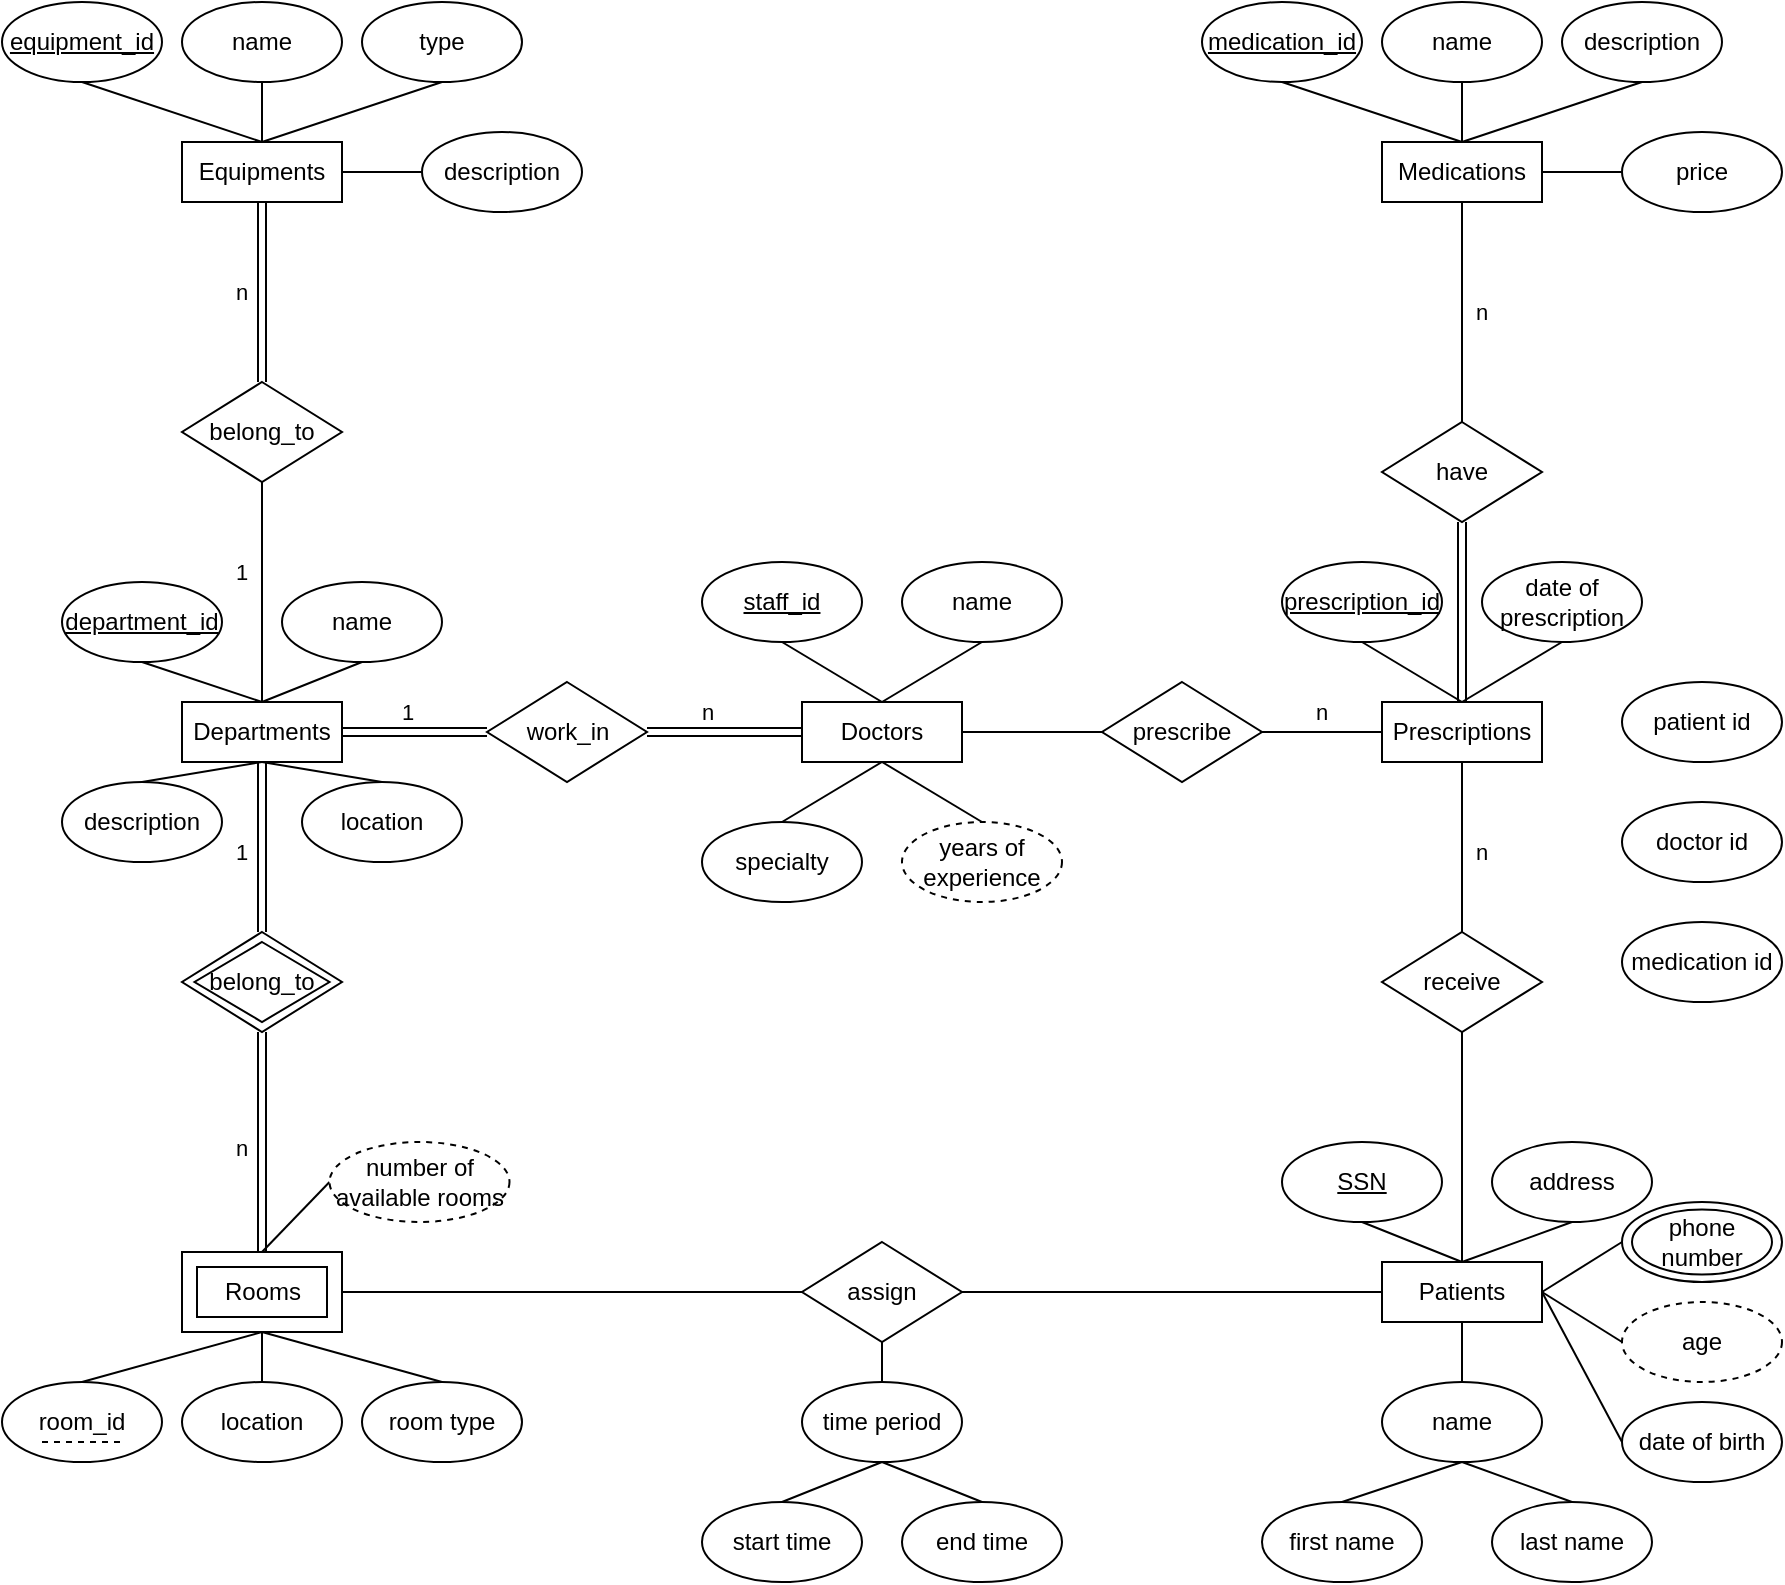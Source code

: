 <mxfile version="24.7.16">
  <diagram name="Page-1" id="Y-eyhaMJL06vKG5s_Lm6">
    <mxGraphModel dx="2069" dy="819" grid="1" gridSize="10" guides="1" tooltips="1" connect="1" arrows="0" fold="1" page="1" pageScale="1" pageWidth="827" pageHeight="1169" math="0" shadow="0">
      <root>
        <mxCell id="0" />
        <mxCell id="1" parent="0" />
        <mxCell id="sMhIFT5cZXc93tM2-_A8-11" style="rounded=0;orthogonalLoop=1;jettySize=auto;html=1;exitX=1;exitY=0.5;exitDx=0;exitDy=0;entryX=0;entryY=0.5;entryDx=0;entryDy=0;curved=0;endArrow=none;endFill=0;" edge="1" parent="1" source="VTB37e6MTEbKFAxIW83M-1" target="sMhIFT5cZXc93tM2-_A8-9">
          <mxGeometry relative="1" as="geometry" />
        </mxCell>
        <mxCell id="VTB37e6MTEbKFAxIW83M-1" value="Doctors" style="rounded=0;whiteSpace=wrap;html=1;" parent="1" vertex="1">
          <mxGeometry x="350" y="420" width="80" height="30" as="geometry" />
        </mxCell>
        <mxCell id="sMhIFT5cZXc93tM2-_A8-7" style="edgeStyle=orthogonalEdgeStyle;rounded=0;orthogonalLoop=1;jettySize=auto;html=1;exitX=1;exitY=0.5;exitDx=0;exitDy=0;shape=link;entryX=0;entryY=0.5;entryDx=0;entryDy=0;" edge="1" parent="1" source="VTB37e6MTEbKFAxIW83M-3" target="sMhIFT5cZXc93tM2-_A8-6">
          <mxGeometry relative="1" as="geometry">
            <mxPoint x="193" y="435" as="targetPoint" />
          </mxGeometry>
        </mxCell>
        <mxCell id="VTB37e6MTEbKFAxIW83M-3" value="Departments" style="rounded=0;whiteSpace=wrap;html=1;" parent="1" vertex="1">
          <mxGeometry x="40" y="420" width="80" height="30" as="geometry" />
        </mxCell>
        <mxCell id="VTB37e6MTEbKFAxIW83M-4" value="Prescriptions" style="rounded=0;whiteSpace=wrap;html=1;" parent="1" vertex="1">
          <mxGeometry x="640" y="420" width="80" height="30" as="geometry" />
        </mxCell>
        <mxCell id="sMhIFT5cZXc93tM2-_A8-14" style="edgeStyle=orthogonalEdgeStyle;rounded=0;orthogonalLoop=1;jettySize=auto;html=1;exitX=0.5;exitY=1;exitDx=0;exitDy=0;endArrow=none;endFill=0;shape=link;" edge="1" parent="1" source="VTB37e6MTEbKFAxIW83M-5" target="sMhIFT5cZXc93tM2-_A8-1">
          <mxGeometry relative="1" as="geometry" />
        </mxCell>
        <mxCell id="sMhIFT5cZXc93tM2-_A8-52" style="shape=connector;rounded=0;orthogonalLoop=1;jettySize=auto;html=1;exitX=0.5;exitY=0;exitDx=0;exitDy=0;entryX=0.5;entryY=1;entryDx=0;entryDy=0;strokeColor=default;align=center;verticalAlign=middle;fontFamily=Helvetica;fontSize=11;fontColor=default;labelBackgroundColor=default;endArrow=none;endFill=0;" edge="1" parent="1" source="VTB37e6MTEbKFAxIW83M-5" target="VTB37e6MTEbKFAxIW83M-12">
          <mxGeometry relative="1" as="geometry" />
        </mxCell>
        <mxCell id="sMhIFT5cZXc93tM2-_A8-54" style="edgeStyle=none;shape=connector;rounded=0;orthogonalLoop=1;jettySize=auto;html=1;exitX=1;exitY=0.5;exitDx=0;exitDy=0;entryX=0;entryY=0.5;entryDx=0;entryDy=0;strokeColor=default;align=center;verticalAlign=middle;fontFamily=Helvetica;fontSize=11;fontColor=default;labelBackgroundColor=default;endArrow=none;endFill=0;" edge="1" parent="1" source="VTB37e6MTEbKFAxIW83M-5" target="VTB37e6MTEbKFAxIW83M-22">
          <mxGeometry relative="1" as="geometry" />
        </mxCell>
        <mxCell id="VTB37e6MTEbKFAxIW83M-5" value="Equipments" style="rounded=0;whiteSpace=wrap;html=1;" parent="1" vertex="1">
          <mxGeometry x="40" y="140" width="80" height="30" as="geometry" />
        </mxCell>
        <mxCell id="sMhIFT5cZXc93tM2-_A8-58" style="edgeStyle=none;shape=connector;rounded=0;orthogonalLoop=1;jettySize=auto;html=1;exitX=1;exitY=0.5;exitDx=0;exitDy=0;entryX=0;entryY=0.5;entryDx=0;entryDy=0;strokeColor=default;align=center;verticalAlign=middle;fontFamily=Helvetica;fontSize=11;fontColor=default;labelBackgroundColor=default;endArrow=none;endFill=0;" edge="1" parent="1" source="VTB37e6MTEbKFAxIW83M-6" target="VTB37e6MTEbKFAxIW83M-36">
          <mxGeometry relative="1" as="geometry" />
        </mxCell>
        <mxCell id="VTB37e6MTEbKFAxIW83M-6" value="Medications" style="rounded=0;whiteSpace=wrap;html=1;" parent="1" vertex="1">
          <mxGeometry x="640" y="140" width="80" height="30" as="geometry" />
        </mxCell>
        <mxCell id="sMhIFT5cZXc93tM2-_A8-76" style="edgeStyle=none;shape=connector;rounded=0;orthogonalLoop=1;jettySize=auto;html=1;exitX=0.5;exitY=1;exitDx=0;exitDy=0;entryX=0.5;entryY=0;entryDx=0;entryDy=0;strokeColor=default;align=center;verticalAlign=middle;fontFamily=Helvetica;fontSize=11;fontColor=default;labelBackgroundColor=default;endArrow=none;endFill=0;" edge="1" parent="1" source="VTB37e6MTEbKFAxIW83M-8" target="VTB37e6MTEbKFAxIW83M-52">
          <mxGeometry relative="1" as="geometry" />
        </mxCell>
        <mxCell id="VTB37e6MTEbKFAxIW83M-8" value="" style="rounded=0;whiteSpace=wrap;html=1;" parent="1" vertex="1">
          <mxGeometry x="40" y="695" width="80" height="40" as="geometry" />
        </mxCell>
        <mxCell id="sMhIFT5cZXc93tM2-_A8-68" style="edgeStyle=none;shape=connector;rounded=0;orthogonalLoop=1;jettySize=auto;html=1;exitX=1;exitY=0.5;exitDx=0;exitDy=0;entryX=0;entryY=0.5;entryDx=0;entryDy=0;strokeColor=default;align=center;verticalAlign=middle;fontFamily=Helvetica;fontSize=11;fontColor=default;labelBackgroundColor=default;endArrow=none;endFill=0;" edge="1" parent="1" source="VTB37e6MTEbKFAxIW83M-9" target="VTB37e6MTEbKFAxIW83M-48">
          <mxGeometry relative="1" as="geometry" />
        </mxCell>
        <mxCell id="sMhIFT5cZXc93tM2-_A8-69" style="edgeStyle=none;shape=connector;rounded=0;orthogonalLoop=1;jettySize=auto;html=1;exitX=1;exitY=0.5;exitDx=0;exitDy=0;entryX=0;entryY=0.5;entryDx=0;entryDy=0;strokeColor=default;align=center;verticalAlign=middle;fontFamily=Helvetica;fontSize=11;fontColor=default;labelBackgroundColor=default;endArrow=none;endFill=0;" edge="1" parent="1" source="VTB37e6MTEbKFAxIW83M-9" target="VTB37e6MTEbKFAxIW83M-49">
          <mxGeometry relative="1" as="geometry" />
        </mxCell>
        <mxCell id="sMhIFT5cZXc93tM2-_A8-70" style="edgeStyle=none;shape=connector;rounded=0;orthogonalLoop=1;jettySize=auto;html=1;exitX=0.5;exitY=1;exitDx=0;exitDy=0;entryX=0.5;entryY=0;entryDx=0;entryDy=0;strokeColor=default;align=center;verticalAlign=middle;fontFamily=Helvetica;fontSize=11;fontColor=default;labelBackgroundColor=default;endArrow=none;endFill=0;" edge="1" parent="1" source="VTB37e6MTEbKFAxIW83M-9" target="VTB37e6MTEbKFAxIW83M-44">
          <mxGeometry relative="1" as="geometry" />
        </mxCell>
        <mxCell id="VTB37e6MTEbKFAxIW83M-9" value="Patients" style="rounded=0;whiteSpace=wrap;html=1;" parent="1" vertex="1">
          <mxGeometry x="640" y="700" width="80" height="30" as="geometry" />
        </mxCell>
        <mxCell id="VTB37e6MTEbKFAxIW83M-10" value="Rooms" style="rounded=0;whiteSpace=wrap;html=1;" parent="1" vertex="1">
          <mxGeometry x="47.5" y="702.5" width="65" height="25" as="geometry" />
        </mxCell>
        <mxCell id="VTB37e6MTEbKFAxIW83M-12" value="&lt;u&gt;equipment_id&lt;/u&gt;" style="ellipse;whiteSpace=wrap;html=1;" parent="1" vertex="1">
          <mxGeometry x="-50" y="70" width="80" height="40" as="geometry" />
        </mxCell>
        <mxCell id="sMhIFT5cZXc93tM2-_A8-50" style="shape=connector;rounded=0;orthogonalLoop=1;jettySize=auto;html=1;exitX=0.5;exitY=1;exitDx=0;exitDy=0;entryX=0.5;entryY=0;entryDx=0;entryDy=0;strokeColor=default;align=center;verticalAlign=middle;fontFamily=Helvetica;fontSize=11;fontColor=default;labelBackgroundColor=default;endArrow=none;endFill=0;" edge="1" parent="1" source="VTB37e6MTEbKFAxIW83M-20" target="VTB37e6MTEbKFAxIW83M-5">
          <mxGeometry relative="1" as="geometry" />
        </mxCell>
        <mxCell id="VTB37e6MTEbKFAxIW83M-20" value="name" style="ellipse;whiteSpace=wrap;html=1;align=center;" parent="1" vertex="1">
          <mxGeometry x="40" y="70" width="80" height="40" as="geometry" />
        </mxCell>
        <mxCell id="sMhIFT5cZXc93tM2-_A8-53" style="edgeStyle=none;shape=connector;rounded=0;orthogonalLoop=1;jettySize=auto;html=1;exitX=0.5;exitY=1;exitDx=0;exitDy=0;entryX=0.5;entryY=0;entryDx=0;entryDy=0;strokeColor=default;align=center;verticalAlign=middle;fontFamily=Helvetica;fontSize=11;fontColor=default;labelBackgroundColor=default;endArrow=none;endFill=0;" edge="1" parent="1" source="VTB37e6MTEbKFAxIW83M-21" target="VTB37e6MTEbKFAxIW83M-5">
          <mxGeometry relative="1" as="geometry" />
        </mxCell>
        <mxCell id="VTB37e6MTEbKFAxIW83M-21" value="type" style="ellipse;whiteSpace=wrap;html=1;align=center;" parent="1" vertex="1">
          <mxGeometry x="130" y="70" width="80" height="40" as="geometry" />
        </mxCell>
        <mxCell id="VTB37e6MTEbKFAxIW83M-22" value="description" style="ellipse;whiteSpace=wrap;html=1;align=center;" parent="1" vertex="1">
          <mxGeometry x="160" y="135" width="80" height="40" as="geometry" />
        </mxCell>
        <mxCell id="sMhIFT5cZXc93tM2-_A8-80" style="edgeStyle=none;shape=connector;rounded=0;orthogonalLoop=1;jettySize=auto;html=1;exitX=0.5;exitY=1;exitDx=0;exitDy=0;strokeColor=default;align=center;verticalAlign=middle;fontFamily=Helvetica;fontSize=11;fontColor=default;labelBackgroundColor=default;endArrow=none;endFill=0;" edge="1" parent="1" source="VTB37e6MTEbKFAxIW83M-24">
          <mxGeometry relative="1" as="geometry">
            <mxPoint x="80" y="420" as="targetPoint" />
          </mxGeometry>
        </mxCell>
        <mxCell id="VTB37e6MTEbKFAxIW83M-24" value="&lt;u&gt;department_id&lt;/u&gt;" style="ellipse;whiteSpace=wrap;html=1;" parent="1" vertex="1">
          <mxGeometry x="-20" y="360" width="80" height="40" as="geometry" />
        </mxCell>
        <mxCell id="sMhIFT5cZXc93tM2-_A8-81" style="edgeStyle=none;shape=connector;rounded=0;orthogonalLoop=1;jettySize=auto;html=1;exitX=0.5;exitY=1;exitDx=0;exitDy=0;entryX=0.5;entryY=0;entryDx=0;entryDy=0;strokeColor=default;align=center;verticalAlign=middle;fontFamily=Helvetica;fontSize=11;fontColor=default;labelBackgroundColor=default;endArrow=none;endFill=0;" edge="1" parent="1" source="VTB37e6MTEbKFAxIW83M-25" target="VTB37e6MTEbKFAxIW83M-3">
          <mxGeometry relative="1" as="geometry" />
        </mxCell>
        <mxCell id="VTB37e6MTEbKFAxIW83M-25" value="name" style="ellipse;whiteSpace=wrap;html=1;align=center;" parent="1" vertex="1">
          <mxGeometry x="90" y="360" width="80" height="40" as="geometry" />
        </mxCell>
        <mxCell id="sMhIFT5cZXc93tM2-_A8-82" style="edgeStyle=none;shape=connector;rounded=0;orthogonalLoop=1;jettySize=auto;html=1;exitX=0.5;exitY=0;exitDx=0;exitDy=0;entryX=0.5;entryY=1;entryDx=0;entryDy=0;strokeColor=default;align=center;verticalAlign=middle;fontFamily=Helvetica;fontSize=11;fontColor=default;labelBackgroundColor=default;endArrow=none;endFill=0;" edge="1" parent="1" source="VTB37e6MTEbKFAxIW83M-26" target="VTB37e6MTEbKFAxIW83M-3">
          <mxGeometry relative="1" as="geometry" />
        </mxCell>
        <mxCell id="VTB37e6MTEbKFAxIW83M-26" value="description" style="ellipse;whiteSpace=wrap;html=1;align=center;" parent="1" vertex="1">
          <mxGeometry x="-20" y="460" width="80" height="40" as="geometry" />
        </mxCell>
        <mxCell id="sMhIFT5cZXc93tM2-_A8-83" style="edgeStyle=none;shape=connector;rounded=0;orthogonalLoop=1;jettySize=auto;html=1;exitX=0.5;exitY=0;exitDx=0;exitDy=0;entryX=0.5;entryY=1;entryDx=0;entryDy=0;strokeColor=default;align=center;verticalAlign=middle;fontFamily=Helvetica;fontSize=11;fontColor=default;labelBackgroundColor=default;endArrow=none;endFill=0;" edge="1" parent="1" source="VTB37e6MTEbKFAxIW83M-27" target="VTB37e6MTEbKFAxIW83M-3">
          <mxGeometry relative="1" as="geometry" />
        </mxCell>
        <mxCell id="VTB37e6MTEbKFAxIW83M-27" value="location" style="ellipse;whiteSpace=wrap;html=1;align=center;" parent="1" vertex="1">
          <mxGeometry x="100" y="460" width="80" height="40" as="geometry" />
        </mxCell>
        <mxCell id="sMhIFT5cZXc93tM2-_A8-84" style="edgeStyle=none;shape=connector;rounded=0;orthogonalLoop=1;jettySize=auto;html=1;exitX=0.5;exitY=1;exitDx=0;exitDy=0;entryX=0.5;entryY=0;entryDx=0;entryDy=0;strokeColor=default;align=center;verticalAlign=middle;fontFamily=Helvetica;fontSize=11;fontColor=default;labelBackgroundColor=default;endArrow=none;endFill=0;" edge="1" parent="1" source="VTB37e6MTEbKFAxIW83M-28" target="VTB37e6MTEbKFAxIW83M-1">
          <mxGeometry relative="1" as="geometry" />
        </mxCell>
        <mxCell id="VTB37e6MTEbKFAxIW83M-28" value="&lt;u&gt;staff_id&lt;/u&gt;" style="ellipse;whiteSpace=wrap;html=1;" parent="1" vertex="1">
          <mxGeometry x="300" y="350" width="80" height="40" as="geometry" />
        </mxCell>
        <mxCell id="sMhIFT5cZXc93tM2-_A8-85" style="edgeStyle=none;shape=connector;rounded=0;orthogonalLoop=1;jettySize=auto;html=1;exitX=0.5;exitY=1;exitDx=0;exitDy=0;strokeColor=default;align=center;verticalAlign=middle;fontFamily=Helvetica;fontSize=11;fontColor=default;labelBackgroundColor=default;endArrow=none;endFill=0;" edge="1" parent="1" source="VTB37e6MTEbKFAxIW83M-29">
          <mxGeometry relative="1" as="geometry">
            <mxPoint x="390" y="420" as="targetPoint" />
          </mxGeometry>
        </mxCell>
        <mxCell id="VTB37e6MTEbKFAxIW83M-29" value="name" style="ellipse;whiteSpace=wrap;html=1;align=center;" parent="1" vertex="1">
          <mxGeometry x="400" y="350" width="80" height="40" as="geometry" />
        </mxCell>
        <mxCell id="sMhIFT5cZXc93tM2-_A8-86" style="edgeStyle=none;shape=connector;rounded=0;orthogonalLoop=1;jettySize=auto;html=1;exitX=0.5;exitY=0;exitDx=0;exitDy=0;entryX=0.5;entryY=1;entryDx=0;entryDy=0;strokeColor=default;align=center;verticalAlign=middle;fontFamily=Helvetica;fontSize=11;fontColor=default;labelBackgroundColor=default;endArrow=none;endFill=0;" edge="1" parent="1" source="VTB37e6MTEbKFAxIW83M-30" target="VTB37e6MTEbKFAxIW83M-1">
          <mxGeometry relative="1" as="geometry" />
        </mxCell>
        <mxCell id="VTB37e6MTEbKFAxIW83M-30" value="specialty" style="ellipse;whiteSpace=wrap;html=1;align=center;" parent="1" vertex="1">
          <mxGeometry x="300" y="480" width="80" height="40" as="geometry" />
        </mxCell>
        <mxCell id="sMhIFT5cZXc93tM2-_A8-87" style="edgeStyle=none;shape=connector;rounded=0;orthogonalLoop=1;jettySize=auto;html=1;exitX=0.5;exitY=0;exitDx=0;exitDy=0;entryX=0.5;entryY=1;entryDx=0;entryDy=0;strokeColor=default;align=center;verticalAlign=middle;fontFamily=Helvetica;fontSize=11;fontColor=default;labelBackgroundColor=default;endArrow=none;endFill=0;" edge="1" parent="1" source="VTB37e6MTEbKFAxIW83M-32" target="VTB37e6MTEbKFAxIW83M-1">
          <mxGeometry relative="1" as="geometry" />
        </mxCell>
        <mxCell id="VTB37e6MTEbKFAxIW83M-32" value="years of experience" style="ellipse;whiteSpace=wrap;html=1;align=center;dashed=1;" parent="1" vertex="1">
          <mxGeometry x="400" y="480" width="80" height="40" as="geometry" />
        </mxCell>
        <mxCell id="sMhIFT5cZXc93tM2-_A8-55" style="edgeStyle=none;shape=connector;rounded=0;orthogonalLoop=1;jettySize=auto;html=1;exitX=0.5;exitY=1;exitDx=0;exitDy=0;entryX=0.5;entryY=0;entryDx=0;entryDy=0;strokeColor=default;align=center;verticalAlign=middle;fontFamily=Helvetica;fontSize=11;fontColor=default;labelBackgroundColor=default;endArrow=none;endFill=0;" edge="1" parent="1" source="VTB37e6MTEbKFAxIW83M-33" target="VTB37e6MTEbKFAxIW83M-6">
          <mxGeometry relative="1" as="geometry" />
        </mxCell>
        <mxCell id="VTB37e6MTEbKFAxIW83M-33" value="&lt;u&gt;medication_id&lt;/u&gt;" style="ellipse;whiteSpace=wrap;html=1;" parent="1" vertex="1">
          <mxGeometry x="550" y="70" width="80" height="40" as="geometry" />
        </mxCell>
        <mxCell id="sMhIFT5cZXc93tM2-_A8-56" style="edgeStyle=none;shape=connector;rounded=0;orthogonalLoop=1;jettySize=auto;html=1;exitX=0.5;exitY=1;exitDx=0;exitDy=0;strokeColor=default;align=center;verticalAlign=middle;fontFamily=Helvetica;fontSize=11;fontColor=default;labelBackgroundColor=default;endArrow=none;endFill=0;" edge="1" parent="1" source="VTB37e6MTEbKFAxIW83M-34">
          <mxGeometry relative="1" as="geometry">
            <mxPoint x="680" y="140" as="targetPoint" />
          </mxGeometry>
        </mxCell>
        <mxCell id="VTB37e6MTEbKFAxIW83M-34" value="name" style="ellipse;whiteSpace=wrap;html=1;align=center;" parent="1" vertex="1">
          <mxGeometry x="640" y="70" width="80" height="40" as="geometry" />
        </mxCell>
        <mxCell id="sMhIFT5cZXc93tM2-_A8-57" style="edgeStyle=none;shape=connector;rounded=0;orthogonalLoop=1;jettySize=auto;html=1;exitX=0.5;exitY=1;exitDx=0;exitDy=0;strokeColor=default;align=center;verticalAlign=middle;fontFamily=Helvetica;fontSize=11;fontColor=default;labelBackgroundColor=default;endArrow=none;endFill=0;" edge="1" parent="1" source="VTB37e6MTEbKFAxIW83M-35">
          <mxGeometry relative="1" as="geometry">
            <mxPoint x="680" y="140" as="targetPoint" />
          </mxGeometry>
        </mxCell>
        <mxCell id="VTB37e6MTEbKFAxIW83M-35" value="description" style="ellipse;whiteSpace=wrap;html=1;align=center;" parent="1" vertex="1">
          <mxGeometry x="730" y="70" width="80" height="40" as="geometry" />
        </mxCell>
        <mxCell id="VTB37e6MTEbKFAxIW83M-36" value="price" style="ellipse;whiteSpace=wrap;html=1;align=center;" parent="1" vertex="1">
          <mxGeometry x="760" y="135" width="80" height="40" as="geometry" />
        </mxCell>
        <mxCell id="sMhIFT5cZXc93tM2-_A8-60" style="edgeStyle=none;shape=connector;rounded=0;orthogonalLoop=1;jettySize=auto;html=1;exitX=0.5;exitY=1;exitDx=0;exitDy=0;strokeColor=default;align=center;verticalAlign=middle;fontFamily=Helvetica;fontSize=11;fontColor=default;labelBackgroundColor=default;endArrow=none;endFill=0;" edge="1" parent="1" source="VTB37e6MTEbKFAxIW83M-37">
          <mxGeometry relative="1" as="geometry">
            <mxPoint x="680" y="420" as="targetPoint" />
          </mxGeometry>
        </mxCell>
        <mxCell id="VTB37e6MTEbKFAxIW83M-37" value="&lt;u&gt;prescription_id&lt;/u&gt;" style="ellipse;whiteSpace=wrap;html=1;" parent="1" vertex="1">
          <mxGeometry x="590" y="350" width="80" height="40" as="geometry" />
        </mxCell>
        <mxCell id="sMhIFT5cZXc93tM2-_A8-59" style="edgeStyle=none;shape=connector;rounded=0;orthogonalLoop=1;jettySize=auto;html=1;exitX=0.5;exitY=1;exitDx=0;exitDy=0;entryX=0.5;entryY=0;entryDx=0;entryDy=0;strokeColor=default;align=center;verticalAlign=middle;fontFamily=Helvetica;fontSize=11;fontColor=default;labelBackgroundColor=default;endArrow=none;endFill=0;" edge="1" parent="1" source="VTB37e6MTEbKFAxIW83M-38" target="VTB37e6MTEbKFAxIW83M-4">
          <mxGeometry relative="1" as="geometry" />
        </mxCell>
        <mxCell id="VTB37e6MTEbKFAxIW83M-38" value="date of prescription" style="ellipse;whiteSpace=wrap;html=1;align=center;" parent="1" vertex="1">
          <mxGeometry x="690" y="350" width="80" height="40" as="geometry" />
        </mxCell>
        <mxCell id="sMhIFT5cZXc93tM2-_A8-61" style="edgeStyle=none;shape=connector;rounded=0;orthogonalLoop=1;jettySize=auto;html=1;exitX=0.5;exitY=1;exitDx=0;exitDy=0;entryX=0.5;entryY=0;entryDx=0;entryDy=0;strokeColor=default;align=center;verticalAlign=middle;fontFamily=Helvetica;fontSize=11;fontColor=default;labelBackgroundColor=default;endArrow=none;endFill=0;" edge="1" parent="1" source="VTB37e6MTEbKFAxIW83M-39" target="VTB37e6MTEbKFAxIW83M-9">
          <mxGeometry relative="1" as="geometry" />
        </mxCell>
        <mxCell id="VTB37e6MTEbKFAxIW83M-39" value="&lt;u&gt;SSN&lt;/u&gt;" style="ellipse;whiteSpace=wrap;html=1;" parent="1" vertex="1">
          <mxGeometry x="590" y="640" width="80" height="40" as="geometry" />
        </mxCell>
        <mxCell id="VTB37e6MTEbKFAxIW83M-40" value="patient id" style="ellipse;whiteSpace=wrap;html=1;align=center;" parent="1" vertex="1">
          <mxGeometry x="760" y="410" width="80" height="40" as="geometry" />
        </mxCell>
        <mxCell id="VTB37e6MTEbKFAxIW83M-41" value="doctor id" style="ellipse;whiteSpace=wrap;html=1;align=center;" parent="1" vertex="1">
          <mxGeometry x="760" y="470" width="80" height="40" as="geometry" />
        </mxCell>
        <mxCell id="VTB37e6MTEbKFAxIW83M-42" value="medication id" style="ellipse;whiteSpace=wrap;html=1;align=center;" parent="1" vertex="1">
          <mxGeometry x="760" y="530" width="80" height="40" as="geometry" />
        </mxCell>
        <mxCell id="sMhIFT5cZXc93tM2-_A8-71" style="edgeStyle=none;shape=connector;rounded=0;orthogonalLoop=1;jettySize=auto;html=1;exitX=0.5;exitY=1;exitDx=0;exitDy=0;entryX=0.5;entryY=0;entryDx=0;entryDy=0;strokeColor=default;align=center;verticalAlign=middle;fontFamily=Helvetica;fontSize=11;fontColor=default;labelBackgroundColor=default;endArrow=none;endFill=0;" edge="1" parent="1" source="VTB37e6MTEbKFAxIW83M-44" target="VTB37e6MTEbKFAxIW83M-45">
          <mxGeometry relative="1" as="geometry" />
        </mxCell>
        <mxCell id="sMhIFT5cZXc93tM2-_A8-72" style="edgeStyle=none;shape=connector;rounded=0;orthogonalLoop=1;jettySize=auto;html=1;exitX=0.5;exitY=1;exitDx=0;exitDy=0;entryX=0.5;entryY=0;entryDx=0;entryDy=0;strokeColor=default;align=center;verticalAlign=middle;fontFamily=Helvetica;fontSize=11;fontColor=default;labelBackgroundColor=default;endArrow=none;endFill=0;" edge="1" parent="1" source="VTB37e6MTEbKFAxIW83M-44" target="VTB37e6MTEbKFAxIW83M-46">
          <mxGeometry relative="1" as="geometry" />
        </mxCell>
        <mxCell id="VTB37e6MTEbKFAxIW83M-44" value="name" style="ellipse;whiteSpace=wrap;html=1;align=center;" parent="1" vertex="1">
          <mxGeometry x="640" y="760" width="80" height="40" as="geometry" />
        </mxCell>
        <mxCell id="VTB37e6MTEbKFAxIW83M-45" value="first name" style="ellipse;whiteSpace=wrap;html=1;align=center;" parent="1" vertex="1">
          <mxGeometry x="580" y="820" width="80" height="40" as="geometry" />
        </mxCell>
        <mxCell id="VTB37e6MTEbKFAxIW83M-46" value="last name" style="ellipse;whiteSpace=wrap;html=1;align=center;" parent="1" vertex="1">
          <mxGeometry x="695" y="820" width="80" height="40" as="geometry" />
        </mxCell>
        <mxCell id="sMhIFT5cZXc93tM2-_A8-62" style="edgeStyle=none;shape=connector;rounded=0;orthogonalLoop=1;jettySize=auto;html=1;exitX=0.5;exitY=1;exitDx=0;exitDy=0;entryX=0.5;entryY=0;entryDx=0;entryDy=0;strokeColor=default;align=center;verticalAlign=middle;fontFamily=Helvetica;fontSize=11;fontColor=default;labelBackgroundColor=default;endArrow=none;endFill=0;" edge="1" parent="1" source="VTB37e6MTEbKFAxIW83M-47" target="VTB37e6MTEbKFAxIW83M-9">
          <mxGeometry relative="1" as="geometry" />
        </mxCell>
        <mxCell id="VTB37e6MTEbKFAxIW83M-47" value="address" style="ellipse;whiteSpace=wrap;html=1;align=center;" parent="1" vertex="1">
          <mxGeometry x="695" y="640" width="80" height="40" as="geometry" />
        </mxCell>
        <mxCell id="VTB37e6MTEbKFAxIW83M-48" value="age" style="ellipse;whiteSpace=wrap;html=1;align=center;dashed=1;" parent="1" vertex="1">
          <mxGeometry x="760" y="720" width="80" height="40" as="geometry" />
        </mxCell>
        <mxCell id="VTB37e6MTEbKFAxIW83M-49" value="date of birth" style="ellipse;whiteSpace=wrap;html=1;align=center;" parent="1" vertex="1">
          <mxGeometry x="760" y="770" width="80" height="40" as="geometry" />
        </mxCell>
        <mxCell id="sMhIFT5cZXc93tM2-_A8-66" style="edgeStyle=none;shape=connector;rounded=0;orthogonalLoop=1;jettySize=auto;html=1;exitX=0;exitY=0.5;exitDx=0;exitDy=0;entryX=1;entryY=0.5;entryDx=0;entryDy=0;strokeColor=default;align=center;verticalAlign=middle;fontFamily=Helvetica;fontSize=11;fontColor=default;labelBackgroundColor=default;endArrow=none;endFill=0;" edge="1" parent="1" source="VTB37e6MTEbKFAxIW83M-50" target="VTB37e6MTEbKFAxIW83M-9">
          <mxGeometry relative="1" as="geometry" />
        </mxCell>
        <mxCell id="VTB37e6MTEbKFAxIW83M-50" value="" style="ellipse;whiteSpace=wrap;html=1;align=center;perimeterSpacing=0;" parent="1" vertex="1">
          <mxGeometry x="760" y="670" width="80" height="40" as="geometry" />
        </mxCell>
        <mxCell id="VTB37e6MTEbKFAxIW83M-51" value="phone number" style="ellipse;whiteSpace=wrap;html=1;align=center;perimeterSpacing=0;" parent="1" vertex="1">
          <mxGeometry x="765" y="673.75" width="70" height="32.5" as="geometry" />
        </mxCell>
        <mxCell id="VTB37e6MTEbKFAxIW83M-52" value="location" style="ellipse;whiteSpace=wrap;html=1;align=center;" parent="1" vertex="1">
          <mxGeometry x="40" y="760" width="80" height="40" as="geometry" />
        </mxCell>
        <mxCell id="sMhIFT5cZXc93tM2-_A8-78" style="edgeStyle=none;shape=connector;rounded=0;orthogonalLoop=1;jettySize=auto;html=1;exitX=0.5;exitY=0;exitDx=0;exitDy=0;entryX=0.5;entryY=1;entryDx=0;entryDy=0;strokeColor=default;align=center;verticalAlign=middle;fontFamily=Helvetica;fontSize=11;fontColor=default;labelBackgroundColor=default;endArrow=none;endFill=0;" edge="1" parent="1" source="VTB37e6MTEbKFAxIW83M-53" target="VTB37e6MTEbKFAxIW83M-8">
          <mxGeometry relative="1" as="geometry" />
        </mxCell>
        <mxCell id="VTB37e6MTEbKFAxIW83M-53" value="room type" style="ellipse;whiteSpace=wrap;html=1;align=center;" parent="1" vertex="1">
          <mxGeometry x="130" y="760" width="80" height="40" as="geometry" />
        </mxCell>
        <mxCell id="sMhIFT5cZXc93tM2-_A8-77" style="edgeStyle=none;shape=connector;rounded=0;orthogonalLoop=1;jettySize=auto;html=1;exitX=0.5;exitY=0;exitDx=0;exitDy=0;entryX=0.5;entryY=1;entryDx=0;entryDy=0;strokeColor=default;align=center;verticalAlign=middle;fontFamily=Helvetica;fontSize=11;fontColor=default;labelBackgroundColor=default;endArrow=none;endFill=0;" edge="1" parent="1" source="VTB37e6MTEbKFAxIW83M-55" target="VTB37e6MTEbKFAxIW83M-8">
          <mxGeometry relative="1" as="geometry" />
        </mxCell>
        <mxCell id="VTB37e6MTEbKFAxIW83M-55" value="room_id" style="ellipse;whiteSpace=wrap;html=1;align=center;" parent="1" vertex="1">
          <mxGeometry x="-50" y="760" width="80" height="40" as="geometry" />
        </mxCell>
        <mxCell id="VTB37e6MTEbKFAxIW83M-57" value="" style="endArrow=none;dashed=1;html=1;rounded=0;entryX=0.75;entryY=0.75;entryDx=0;entryDy=0;entryPerimeter=0;exitX=0.25;exitY=0.75;exitDx=0;exitDy=0;exitPerimeter=0;" parent="1" source="VTB37e6MTEbKFAxIW83M-55" target="VTB37e6MTEbKFAxIW83M-55" edge="1">
          <mxGeometry width="50" height="50" relative="1" as="geometry">
            <mxPoint x="40" y="860" as="sourcePoint" />
            <mxPoint x="90" y="860" as="targetPoint" />
          </mxGeometry>
        </mxCell>
        <mxCell id="sMhIFT5cZXc93tM2-_A8-13" style="edgeStyle=orthogonalEdgeStyle;rounded=0;orthogonalLoop=1;jettySize=auto;html=1;exitX=0.5;exitY=1;exitDx=0;exitDy=0;entryX=0.5;entryY=0;entryDx=0;entryDy=0;endArrow=none;endFill=0;" edge="1" parent="1" source="sMhIFT5cZXc93tM2-_A8-1" target="VTB37e6MTEbKFAxIW83M-3">
          <mxGeometry relative="1" as="geometry" />
        </mxCell>
        <mxCell id="sMhIFT5cZXc93tM2-_A8-1" value="belong_to" style="rhombus;whiteSpace=wrap;html=1;" vertex="1" parent="1">
          <mxGeometry x="40" y="260" width="80" height="50" as="geometry" />
        </mxCell>
        <mxCell id="sMhIFT5cZXc93tM2-_A8-8" style="edgeStyle=orthogonalEdgeStyle;rounded=0;orthogonalLoop=1;jettySize=auto;html=1;exitX=1;exitY=0.5;exitDx=0;exitDy=0;entryX=0;entryY=0.5;entryDx=0;entryDy=0;shape=link;" edge="1" parent="1" source="sMhIFT5cZXc93tM2-_A8-6" target="VTB37e6MTEbKFAxIW83M-1">
          <mxGeometry relative="1" as="geometry" />
        </mxCell>
        <mxCell id="sMhIFT5cZXc93tM2-_A8-6" value="work_in" style="rhombus;whiteSpace=wrap;html=1;" vertex="1" parent="1">
          <mxGeometry x="192.5" y="410" width="80" height="50" as="geometry" />
        </mxCell>
        <mxCell id="sMhIFT5cZXc93tM2-_A8-12" style="edgeStyle=orthogonalEdgeStyle;rounded=0;orthogonalLoop=1;jettySize=auto;html=1;exitX=1;exitY=0.5;exitDx=0;exitDy=0;entryX=0;entryY=0.5;entryDx=0;entryDy=0;endArrow=none;endFill=0;" edge="1" parent="1" source="sMhIFT5cZXc93tM2-_A8-9" target="VTB37e6MTEbKFAxIW83M-4">
          <mxGeometry relative="1" as="geometry" />
        </mxCell>
        <mxCell id="sMhIFT5cZXc93tM2-_A8-9" value="prescribe" style="rhombus;whiteSpace=wrap;html=1;" vertex="1" parent="1">
          <mxGeometry x="500" y="410" width="80" height="50" as="geometry" />
        </mxCell>
        <mxCell id="sMhIFT5cZXc93tM2-_A8-16" style="edgeStyle=orthogonalEdgeStyle;rounded=0;orthogonalLoop=1;jettySize=auto;html=1;exitX=0.5;exitY=0;exitDx=0;exitDy=0;entryX=0.5;entryY=1;entryDx=0;entryDy=0;strokeColor=default;align=center;verticalAlign=middle;fontFamily=Helvetica;fontSize=11;fontColor=default;labelBackgroundColor=default;endArrow=none;endFill=0;" edge="1" parent="1" source="sMhIFT5cZXc93tM2-_A8-15" target="VTB37e6MTEbKFAxIW83M-6">
          <mxGeometry relative="1" as="geometry" />
        </mxCell>
        <mxCell id="sMhIFT5cZXc93tM2-_A8-17" style="edgeStyle=orthogonalEdgeStyle;shape=link;rounded=0;orthogonalLoop=1;jettySize=auto;html=1;exitX=0.5;exitY=1;exitDx=0;exitDy=0;entryX=0.5;entryY=0;entryDx=0;entryDy=0;strokeColor=default;align=center;verticalAlign=middle;fontFamily=Helvetica;fontSize=11;fontColor=default;labelBackgroundColor=default;endArrow=classic;" edge="1" parent="1" source="sMhIFT5cZXc93tM2-_A8-15" target="VTB37e6MTEbKFAxIW83M-4">
          <mxGeometry relative="1" as="geometry" />
        </mxCell>
        <mxCell id="sMhIFT5cZXc93tM2-_A8-15" value="have" style="rhombus;whiteSpace=wrap;html=1;" vertex="1" parent="1">
          <mxGeometry x="640" y="280" width="80" height="50" as="geometry" />
        </mxCell>
        <mxCell id="sMhIFT5cZXc93tM2-_A8-19" style="edgeStyle=orthogonalEdgeStyle;shape=connector;rounded=0;orthogonalLoop=1;jettySize=auto;html=1;exitX=0.5;exitY=0;exitDx=0;exitDy=0;entryX=0.5;entryY=1;entryDx=0;entryDy=0;strokeColor=default;align=center;verticalAlign=middle;fontFamily=Helvetica;fontSize=11;fontColor=default;labelBackgroundColor=default;endArrow=none;endFill=0;" edge="1" parent="1" source="sMhIFT5cZXc93tM2-_A8-18" target="VTB37e6MTEbKFAxIW83M-4">
          <mxGeometry relative="1" as="geometry" />
        </mxCell>
        <mxCell id="sMhIFT5cZXc93tM2-_A8-20" style="edgeStyle=orthogonalEdgeStyle;shape=connector;rounded=0;orthogonalLoop=1;jettySize=auto;html=1;exitX=0.5;exitY=1;exitDx=0;exitDy=0;entryX=0.5;entryY=0;entryDx=0;entryDy=0;strokeColor=default;align=center;verticalAlign=middle;fontFamily=Helvetica;fontSize=11;fontColor=default;labelBackgroundColor=default;endArrow=none;endFill=0;" edge="1" parent="1" source="sMhIFT5cZXc93tM2-_A8-18" target="VTB37e6MTEbKFAxIW83M-9">
          <mxGeometry relative="1" as="geometry" />
        </mxCell>
        <mxCell id="sMhIFT5cZXc93tM2-_A8-18" value="receive" style="rhombus;whiteSpace=wrap;html=1;" vertex="1" parent="1">
          <mxGeometry x="640" y="535" width="80" height="50" as="geometry" />
        </mxCell>
        <mxCell id="sMhIFT5cZXc93tM2-_A8-23" style="edgeStyle=orthogonalEdgeStyle;shape=connector;rounded=0;orthogonalLoop=1;jettySize=auto;html=1;exitX=1;exitY=0.5;exitDx=0;exitDy=0;entryX=0;entryY=0.5;entryDx=0;entryDy=0;strokeColor=default;align=center;verticalAlign=middle;fontFamily=Helvetica;fontSize=11;fontColor=default;labelBackgroundColor=default;endArrow=none;endFill=0;" edge="1" parent="1" source="sMhIFT5cZXc93tM2-_A8-21" target="VTB37e6MTEbKFAxIW83M-9">
          <mxGeometry relative="1" as="geometry" />
        </mxCell>
        <mxCell id="sMhIFT5cZXc93tM2-_A8-24" style="edgeStyle=orthogonalEdgeStyle;shape=connector;rounded=0;orthogonalLoop=1;jettySize=auto;html=1;exitX=0;exitY=0.5;exitDx=0;exitDy=0;strokeColor=default;align=center;verticalAlign=middle;fontFamily=Helvetica;fontSize=11;fontColor=default;labelBackgroundColor=default;endArrow=none;endFill=0;entryX=1;entryY=0.5;entryDx=0;entryDy=0;" edge="1" parent="1" source="sMhIFT5cZXc93tM2-_A8-21" target="VTB37e6MTEbKFAxIW83M-8">
          <mxGeometry relative="1" as="geometry">
            <mxPoint x="130" y="715.4" as="targetPoint" />
          </mxGeometry>
        </mxCell>
        <mxCell id="sMhIFT5cZXc93tM2-_A8-73" style="edgeStyle=none;shape=connector;rounded=0;orthogonalLoop=1;jettySize=auto;html=1;exitX=0.5;exitY=1;exitDx=0;exitDy=0;entryX=0.5;entryY=0;entryDx=0;entryDy=0;strokeColor=default;align=center;verticalAlign=middle;fontFamily=Helvetica;fontSize=11;fontColor=default;labelBackgroundColor=default;endArrow=none;endFill=0;" edge="1" parent="1" source="sMhIFT5cZXc93tM2-_A8-21" target="sMhIFT5cZXc93tM2-_A8-45">
          <mxGeometry relative="1" as="geometry" />
        </mxCell>
        <mxCell id="sMhIFT5cZXc93tM2-_A8-21" value="assign" style="rhombus;whiteSpace=wrap;html=1;" vertex="1" parent="1">
          <mxGeometry x="350" y="690" width="80" height="50" as="geometry" />
        </mxCell>
        <mxCell id="sMhIFT5cZXc93tM2-_A8-27" style="edgeStyle=orthogonalEdgeStyle;shape=link;rounded=0;orthogonalLoop=1;jettySize=auto;html=1;exitX=0.5;exitY=0;exitDx=0;exitDy=0;strokeColor=default;align=center;verticalAlign=middle;fontFamily=Helvetica;fontSize=11;fontColor=default;labelBackgroundColor=default;endArrow=none;endFill=0;entryX=0.5;entryY=1;entryDx=0;entryDy=0;" edge="1" parent="1" source="sMhIFT5cZXc93tM2-_A8-26" target="VTB37e6MTEbKFAxIW83M-3">
          <mxGeometry relative="1" as="geometry">
            <mxPoint x="79.8" y="460" as="targetPoint" />
          </mxGeometry>
        </mxCell>
        <mxCell id="sMhIFT5cZXc93tM2-_A8-28" style="edgeStyle=orthogonalEdgeStyle;shape=link;rounded=0;orthogonalLoop=1;jettySize=auto;html=1;exitX=0.5;exitY=1;exitDx=0;exitDy=0;entryX=0.5;entryY=0;entryDx=0;entryDy=0;strokeColor=default;align=center;verticalAlign=middle;fontFamily=Helvetica;fontSize=11;fontColor=default;labelBackgroundColor=default;endArrow=none;endFill=0;" edge="1" parent="1" source="sMhIFT5cZXc93tM2-_A8-26" target="VTB37e6MTEbKFAxIW83M-8">
          <mxGeometry relative="1" as="geometry" />
        </mxCell>
        <mxCell id="sMhIFT5cZXc93tM2-_A8-26" value="" style="rhombus;whiteSpace=wrap;html=1;" vertex="1" parent="1">
          <mxGeometry x="40" y="535" width="80" height="50" as="geometry" />
        </mxCell>
        <mxCell id="sMhIFT5cZXc93tM2-_A8-29" value="belong_to" style="rhombus;whiteSpace=wrap;html=1;" vertex="1" parent="1">
          <mxGeometry x="46.25" y="540" width="67.5" height="40" as="geometry" />
        </mxCell>
        <mxCell id="sMhIFT5cZXc93tM2-_A8-79" style="edgeStyle=none;shape=connector;rounded=0;orthogonalLoop=1;jettySize=auto;html=1;exitX=0;exitY=0.5;exitDx=0;exitDy=0;entryX=0.5;entryY=0;entryDx=0;entryDy=0;strokeColor=default;align=center;verticalAlign=middle;fontFamily=Helvetica;fontSize=11;fontColor=default;labelBackgroundColor=default;endArrow=none;endFill=0;" edge="1" parent="1" source="sMhIFT5cZXc93tM2-_A8-30" target="VTB37e6MTEbKFAxIW83M-8">
          <mxGeometry relative="1" as="geometry" />
        </mxCell>
        <mxCell id="sMhIFT5cZXc93tM2-_A8-30" value="number of available rooms" style="ellipse;whiteSpace=wrap;html=1;align=center;dashed=1;" vertex="1" parent="1">
          <mxGeometry x="113.75" y="640" width="90" height="40" as="geometry" />
        </mxCell>
        <mxCell id="sMhIFT5cZXc93tM2-_A8-31" value="1" style="text;html=1;align=center;verticalAlign=middle;whiteSpace=wrap;rounded=0;fontFamily=Helvetica;fontSize=11;fontColor=default;labelBackgroundColor=default;" vertex="1" parent="1">
          <mxGeometry x="40" y="480" width="60" height="30" as="geometry" />
        </mxCell>
        <mxCell id="sMhIFT5cZXc93tM2-_A8-32" value="1" style="text;html=1;align=center;verticalAlign=middle;whiteSpace=wrap;rounded=0;fontFamily=Helvetica;fontSize=11;fontColor=default;labelBackgroundColor=default;" vertex="1" parent="1">
          <mxGeometry x="40" y="340" width="60" height="30" as="geometry" />
        </mxCell>
        <mxCell id="sMhIFT5cZXc93tM2-_A8-37" value="n" style="text;html=1;align=center;verticalAlign=middle;whiteSpace=wrap;rounded=0;fontFamily=Helvetica;fontSize=11;fontColor=default;labelBackgroundColor=default;" vertex="1" parent="1">
          <mxGeometry x="40" y="627.5" width="60" height="30" as="geometry" />
        </mxCell>
        <mxCell id="sMhIFT5cZXc93tM2-_A8-38" value="n" style="text;html=1;align=center;verticalAlign=middle;whiteSpace=wrap;rounded=0;fontFamily=Helvetica;fontSize=11;fontColor=default;labelBackgroundColor=default;" vertex="1" parent="1">
          <mxGeometry x="40" y="200" width="60" height="30" as="geometry" />
        </mxCell>
        <mxCell id="sMhIFT5cZXc93tM2-_A8-40" value="1" style="text;html=1;align=center;verticalAlign=middle;whiteSpace=wrap;rounded=0;fontFamily=Helvetica;fontSize=11;fontColor=default;labelBackgroundColor=default;" vertex="1" parent="1">
          <mxGeometry x="122.5" y="410" width="60" height="30" as="geometry" />
        </mxCell>
        <mxCell id="sMhIFT5cZXc93tM2-_A8-41" value="n" style="text;html=1;align=center;verticalAlign=middle;whiteSpace=wrap;rounded=0;fontFamily=Helvetica;fontSize=11;fontColor=default;labelBackgroundColor=default;" vertex="1" parent="1">
          <mxGeometry x="272.5" y="410" width="60" height="30" as="geometry" />
        </mxCell>
        <mxCell id="sMhIFT5cZXc93tM2-_A8-42" value="n" style="text;html=1;align=center;verticalAlign=middle;whiteSpace=wrap;rounded=0;fontFamily=Helvetica;fontSize=11;fontColor=default;labelBackgroundColor=default;" vertex="1" parent="1">
          <mxGeometry x="580" y="410" width="60" height="30" as="geometry" />
        </mxCell>
        <mxCell id="sMhIFT5cZXc93tM2-_A8-43" value="n" style="text;html=1;align=center;verticalAlign=middle;whiteSpace=wrap;rounded=0;fontFamily=Helvetica;fontSize=11;fontColor=default;labelBackgroundColor=default;" vertex="1" parent="1">
          <mxGeometry x="660" y="480" width="60" height="30" as="geometry" />
        </mxCell>
        <mxCell id="sMhIFT5cZXc93tM2-_A8-44" value="n" style="text;html=1;align=center;verticalAlign=middle;whiteSpace=wrap;rounded=0;fontFamily=Helvetica;fontSize=11;fontColor=default;labelBackgroundColor=default;" vertex="1" parent="1">
          <mxGeometry x="660" y="210" width="60" height="30" as="geometry" />
        </mxCell>
        <mxCell id="sMhIFT5cZXc93tM2-_A8-74" style="edgeStyle=none;shape=connector;rounded=0;orthogonalLoop=1;jettySize=auto;html=1;exitX=0.5;exitY=1;exitDx=0;exitDy=0;entryX=0.5;entryY=0;entryDx=0;entryDy=0;strokeColor=default;align=center;verticalAlign=middle;fontFamily=Helvetica;fontSize=11;fontColor=default;labelBackgroundColor=default;endArrow=none;endFill=0;" edge="1" parent="1" source="sMhIFT5cZXc93tM2-_A8-45" target="sMhIFT5cZXc93tM2-_A8-46">
          <mxGeometry relative="1" as="geometry" />
        </mxCell>
        <mxCell id="sMhIFT5cZXc93tM2-_A8-75" style="edgeStyle=none;shape=connector;rounded=0;orthogonalLoop=1;jettySize=auto;html=1;exitX=0.5;exitY=1;exitDx=0;exitDy=0;entryX=0.5;entryY=0;entryDx=0;entryDy=0;strokeColor=default;align=center;verticalAlign=middle;fontFamily=Helvetica;fontSize=11;fontColor=default;labelBackgroundColor=default;endArrow=none;endFill=0;" edge="1" parent="1" source="sMhIFT5cZXc93tM2-_A8-45" target="sMhIFT5cZXc93tM2-_A8-47">
          <mxGeometry relative="1" as="geometry" />
        </mxCell>
        <mxCell id="sMhIFT5cZXc93tM2-_A8-45" value="time period" style="ellipse;whiteSpace=wrap;html=1;align=center;" vertex="1" parent="1">
          <mxGeometry x="350" y="760" width="80" height="40" as="geometry" />
        </mxCell>
        <mxCell id="sMhIFT5cZXc93tM2-_A8-46" value="start time" style="ellipse;whiteSpace=wrap;html=1;align=center;" vertex="1" parent="1">
          <mxGeometry x="300" y="820" width="80" height="40" as="geometry" />
        </mxCell>
        <mxCell id="sMhIFT5cZXc93tM2-_A8-47" value="end time" style="ellipse;whiteSpace=wrap;html=1;align=center;" vertex="1" parent="1">
          <mxGeometry x="400" y="820" width="80" height="40" as="geometry" />
        </mxCell>
      </root>
    </mxGraphModel>
  </diagram>
</mxfile>
